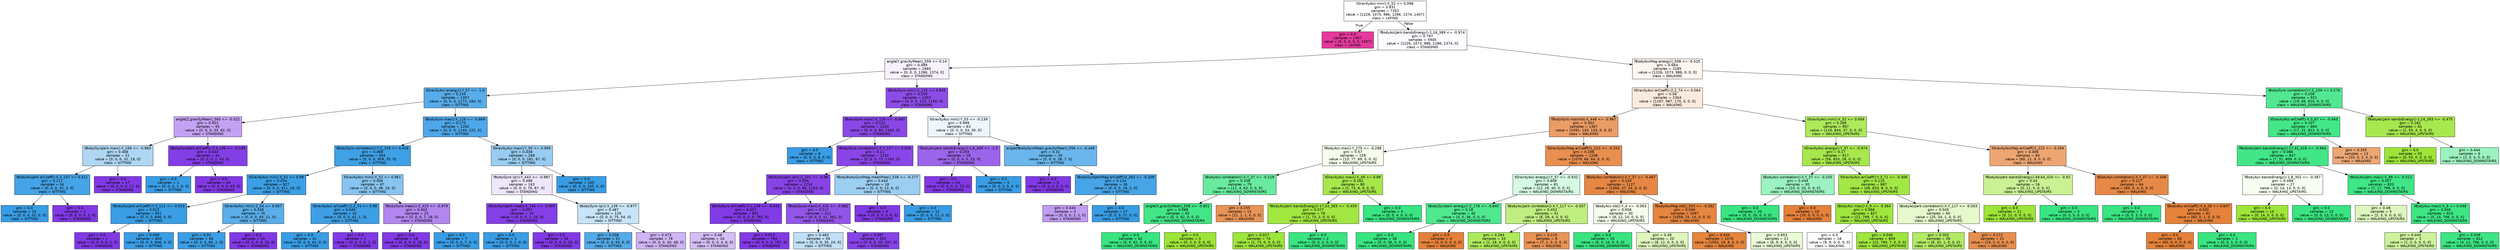 digraph Tree {
node [shape=box, style="filled", color="black", fontname="helvetica"] ;
edge [fontname="helvetica"] ;
0 [label="tGravityAcc-min()-X_52 <= 0.096\ngini = 0.831\nsamples = 7352\nvalue = [1226, 1073, 986, 1286, 1374, 1407]\nclass = LAYING", fillcolor="#fffefe"] ;
1 [label="gini = 0.0\nsamples = 1407\nvalue = [0, 0, 0, 0, 0, 1407]\nclass = LAYING", fillcolor="#e5399d"] ;
0 -> 1 [labeldistance=2.5, labelangle=45, headlabel="True"] ;
2 [label="fBodyAccJerk-bandsEnergy()-1,16_389 <= -0.974\ngini = 0.797\nsamples = 5945\nvalue = [1226, 1073, 986, 1286, 1374, 0]\nclass = STANDING", fillcolor="#fdfbff"] ;
0 -> 2 [labeldistance=2.5, labelangle=-45, headlabel="False"] ;
3 [label="angle(Y,gravityMean)_559 <= 0.14\ngini = 0.499\nsamples = 2660\nvalue = [0, 0, 0, 1286, 1374, 0]\nclass = STANDING", fillcolor="#f7f2fd"] ;
2 -> 3 ;
4 [label="tGravityAcc-energy()-Y_57 <= -1.0\ngini = 0.234\nsamples = 1357\nvalue = [0, 0, 0, 1173, 184, 0]\nclass = SITTING", fillcolor="#58ace9"] ;
3 -> 4 ;
5 [label="angle(Z,gravityMean)_560 <= -0.022\ngini = 0.453\nsamples = 95\nvalue = [0, 0, 0, 33, 62, 0]\nclass = STANDING", fillcolor="#c4a2f3"] ;
4 -> 5 ;
6 [label="tBodyGyroJerk-max()-X_169 <= -0.983\ngini = 0.468\nsamples = 51\nvalue = [0, 0, 0, 32, 19, 0]\nclass = SITTING", fillcolor="#afd7f4"] ;
5 -> 6 ;
7 [label="tBodyAccJerk-arCoeff()-X,3_107 <= 0.411\ngini = 0.111\nsamples = 34\nvalue = [0, 0, 0, 32, 2, 0]\nclass = SITTING", fillcolor="#45a3e7"] ;
6 -> 7 ;
8 [label="gini = 0.0\nsamples = 32\nvalue = [0, 0, 0, 32, 0, 0]\nclass = SITTING", fillcolor="#399de5"] ;
7 -> 8 ;
9 [label="gini = 0.0\nsamples = 2\nvalue = [0, 0, 0, 0, 2, 0]\nclass = STANDING", fillcolor="#8139e5"] ;
7 -> 9 ;
10 [label="gini = 0.0\nsamples = 17\nvalue = [0, 0, 0, 0, 17, 0]\nclass = STANDING", fillcolor="#8139e5"] ;
6 -> 10 ;
11 [label="tBodyGyroJerk-arCoeff()-Z,4_196 <= -0.249\ngini = 0.044\nsamples = 44\nvalue = [0, 0, 0, 1, 43, 0]\nclass = STANDING", fillcolor="#843ee6"] ;
5 -> 11 ;
12 [label="gini = 0.0\nsamples = 1\nvalue = [0, 0, 0, 1, 0, 0]\nclass = SITTING", fillcolor="#399de5"] ;
11 -> 12 ;
13 [label="gini = 0.0\nsamples = 43\nvalue = [0, 0, 0, 0, 43, 0]\nclass = STANDING", fillcolor="#8139e5"] ;
11 -> 13 ;
14 [label="tBodyGyro-max()-X_129 <= -0.869\ngini = 0.175\nsamples = 1262\nvalue = [0, 0, 0, 1140, 122, 0]\nclass = SITTING", fillcolor="#4ea7e8"] ;
4 -> 14 ;
15 [label="tBodyGyro-correlation()-Y,Z_159 <= 0.418\ngini = 0.068\nsamples = 994\nvalue = [0, 0, 0, 959, 35, 0]\nclass = SITTING", fillcolor="#40a1e6"] ;
14 -> 15 ;
16 [label="tGravityAcc-min()-X_52 <= 0.99\ngini = 0.034\nsamples = 927\nvalue = [0, 0, 0, 911, 16, 0]\nclass = SITTING", fillcolor="#3c9fe5"] ;
15 -> 16 ;
17 [label="tBodyAccJerk-arCoeff()-Y,3_111 <= -0.615\ngini = 0.012\nsamples = 851\nvalue = [0, 0, 0, 846, 5, 0]\nclass = SITTING", fillcolor="#3a9ee5"] ;
16 -> 17 ;
18 [label="gini = 0.0\nsamples = 1\nvalue = [0, 0, 0, 0, 1, 0]\nclass = STANDING", fillcolor="#8139e5"] ;
17 -> 18 ;
19 [label="gini = 0.009\nsamples = 850\nvalue = [0, 0, 0, 846, 4, 0]\nclass = SITTING", fillcolor="#3a9de5"] ;
17 -> 19 ;
20 [label="tGravityAcc-min()-Z_54 <= 0.067\ngini = 0.248\nsamples = 76\nvalue = [0, 0, 0, 65, 11, 0]\nclass = SITTING", fillcolor="#5baee9"] ;
16 -> 20 ;
21 [label="gini = 0.03\nsamples = 66\nvalue = [0, 0, 0, 65, 1, 0]\nclass = SITTING", fillcolor="#3c9fe5"] ;
20 -> 21 ;
22 [label="gini = 0.0\nsamples = 10\nvalue = [0, 0, 0, 0, 10, 0]\nclass = STANDING", fillcolor="#8139e5"] ;
20 -> 22 ;
23 [label="tGravityAcc-min()-X_52 <= 0.961\ngini = 0.406\nsamples = 67\nvalue = [0, 0, 0, 48, 19, 0]\nclass = SITTING", fillcolor="#87c4ef"] ;
15 -> 23 ;
24 [label="tGravityAcc-arCoeff()-Z,2_74 <= 0.98\ngini = 0.046\nsamples = 42\nvalue = [0, 0, 0, 41, 1, 0]\nclass = SITTING", fillcolor="#3e9fe6"] ;
23 -> 24 ;
25 [label="gini = 0.0\nsamples = 41\nvalue = [0, 0, 0, 41, 0, 0]\nclass = SITTING", fillcolor="#399de5"] ;
24 -> 25 ;
26 [label="gini = 0.0\nsamples = 1\nvalue = [0, 0, 0, 0, 1, 0]\nclass = STANDING", fillcolor="#8139e5"] ;
24 -> 26 ;
27 [label="fBodyGyro-mean()-Z_425 <= -0.979\ngini = 0.403\nsamples = 25\nvalue = [0, 0, 0, 7, 18, 0]\nclass = STANDING", fillcolor="#b286ef"] ;
23 -> 27 ;
28 [label="gini = 0.0\nsamples = 18\nvalue = [0, 0, 0, 0, 18, 0]\nclass = STANDING", fillcolor="#8139e5"] ;
27 -> 28 ;
29 [label="gini = 0.0\nsamples = 7\nvalue = [0, 0, 0, 7, 0, 0]\nclass = SITTING", fillcolor="#399de5"] ;
27 -> 29 ;
30 [label="tGravityAcc-max()-Y_50 <= 0.069\ngini = 0.438\nsamples = 268\nvalue = [0, 0, 0, 181, 87, 0]\nclass = SITTING", fillcolor="#98ccf1"] ;
14 -> 30 ;
31 [label="fBodyGyro-iqr()-Y_443 <= -0.987\ngini = 0.498\nsamples = 163\nvalue = [0, 0, 0, 76, 87, 0]\nclass = STANDING", fillcolor="#efe6fc"] ;
30 -> 31 ;
32 [label="tBodyGyroJerk-mad()-X_166 <= -0.993\ngini = 0.057\nsamples = 34\nvalue = [0, 0, 0, 1, 33, 0]\nclass = STANDING", fillcolor="#853fe6"] ;
31 -> 32 ;
33 [label="gini = 0.0\nsamples = 1\nvalue = [0, 0, 0, 1, 0, 0]\nclass = SITTING", fillcolor="#399de5"] ;
32 -> 33 ;
34 [label="gini = 0.0\nsamples = 33\nvalue = [0, 0, 0, 0, 33, 0]\nclass = STANDING", fillcolor="#8139e5"] ;
32 -> 34 ;
35 [label="tBodyGyro-iqr()-X_139 <= -0.977\ngini = 0.487\nsamples = 129\nvalue = [0, 0, 0, 75, 54, 0]\nclass = SITTING", fillcolor="#c8e4f8"] ;
31 -> 35 ;
36 [label="gini = 0.208\nsamples = 51\nvalue = [0, 0, 0, 45, 6, 0]\nclass = SITTING", fillcolor="#53aae8"] ;
35 -> 36 ;
37 [label="gini = 0.473\nsamples = 78\nvalue = [0, 0, 0, 30, 48, 0]\nclass = STANDING", fillcolor="#d0b5f5"] ;
35 -> 37 ;
38 [label="gini = 0.0\nsamples = 105\nvalue = [0, 0, 0, 105, 0, 0]\nclass = SITTING", fillcolor="#399de5"] ;
30 -> 38 ;
39 [label="tBodyGyro-min()-X_132 <= 0.845\ngini = 0.158\nsamples = 1303\nvalue = [0, 0, 0, 113, 1190, 0]\nclass = STANDING", fillcolor="#8d4ce7"] ;
3 -> 39 ;
40 [label="tBodyGyro-max()-X_129 <= -0.893\ngini = 0.121\nsamples = 1240\nvalue = [0, 0, 0, 80, 1160, 0]\nclass = STANDING", fillcolor="#8a47e7"] ;
39 -> 40 ;
41 [label="gini = 0.0\nsamples = 8\nvalue = [0, 0, 0, 8, 0, 0]\nclass = SITTING", fillcolor="#399de5"] ;
40 -> 41 ;
42 [label="tBodyGyro-correlation()-X,Y_157 <= 0.656\ngini = 0.11\nsamples = 1232\nvalue = [0, 0, 0, 72, 1160, 0]\nclass = STANDING", fillcolor="#8945e7"] ;
40 -> 42 ;
43 [label="tBodyAccJerk-iqr()-Z_101 <= -0.98\ngini = 0.094\nsamples = 1214\nvalue = [0, 0, 0, 60, 1154, 0]\nclass = STANDING", fillcolor="#8843e6"] ;
42 -> 43 ;
44 [label="tBodyGyro-arCoeff()-Y,1_149 <= -0.545\ngini = 0.022\nsamples = 802\nvalue = [0, 0, 0, 9, 793, 0]\nclass = STANDING", fillcolor="#823be5"] ;
43 -> 44 ;
45 [label="gini = 0.48\nsamples = 10\nvalue = [0, 0, 0, 4, 6, 0]\nclass = STANDING", fillcolor="#d5bdf6"] ;
44 -> 45 ;
46 [label="gini = 0.013\nsamples = 792\nvalue = [0, 0, 0, 5, 787, 0]\nclass = STANDING", fillcolor="#823ae5"] ;
44 -> 46 ;
47 [label="fBodyGyro-max()-X_432 <= -0.982\ngini = 0.217\nsamples = 412\nvalue = [0, 0, 0, 51, 361, 0]\nclass = STANDING", fillcolor="#9355e9"] ;
43 -> 47 ;
48 [label="gini = 0.483\nsamples = 59\nvalue = [0, 0, 0, 35, 24, 0]\nclass = SITTING", fillcolor="#c1e0f7"] ;
47 -> 48 ;
49 [label="gini = 0.087\nsamples = 353\nvalue = [0, 0, 0, 16, 337, 0]\nclass = STANDING", fillcolor="#8742e6"] ;
47 -> 49 ;
50 [label="fBodyBodyGyroMag-meanFreq()_538 <= -0.277\ngini = 0.444\nsamples = 18\nvalue = [0, 0, 0, 12, 6, 0]\nclass = SITTING", fillcolor="#9ccef2"] ;
42 -> 50 ;
51 [label="gini = 0.0\nsamples = 6\nvalue = [0, 0, 0, 0, 6, 0]\nclass = STANDING", fillcolor="#8139e5"] ;
50 -> 51 ;
52 [label="gini = 0.0\nsamples = 12\nvalue = [0, 0, 0, 12, 0, 0]\nclass = SITTING", fillcolor="#399de5"] ;
50 -> 52 ;
53 [label="tGravityAcc-min()-Y_53 <= -0.139\ngini = 0.499\nsamples = 63\nvalue = [0, 0, 0, 33, 30, 0]\nclass = SITTING", fillcolor="#edf6fd"] ;
39 -> 53 ;
54 [label="fBodyAccJerk-bandsEnergy()-1,8_409 <= -1.0\ngini = 0.293\nsamples = 28\nvalue = [0, 0, 0, 5, 23, 0]\nclass = STANDING", fillcolor="#9c64eb"] ;
53 -> 54 ;
55 [label="gini = 0.0\nsamples = 23\nvalue = [0, 0, 0, 0, 23, 0]\nclass = STANDING", fillcolor="#8139e5"] ;
54 -> 55 ;
56 [label="gini = 0.0\nsamples = 5\nvalue = [0, 0, 0, 5, 0, 0]\nclass = SITTING", fillcolor="#399de5"] ;
54 -> 56 ;
57 [label="angle(tBodyGyroMean,gravityMean)_556 <= -0.449\ngini = 0.32\nsamples = 35\nvalue = [0, 0, 0, 28, 7, 0]\nclass = SITTING", fillcolor="#6ab6ec"] ;
53 -> 57 ;
58 [label="gini = 0.0\nsamples = 5\nvalue = [0, 0, 0, 0, 5, 0]\nclass = STANDING", fillcolor="#8139e5"] ;
57 -> 58 ;
59 [label="tBodyGyroJerkMag-arCoeff()3_263 <= -0.209\ngini = 0.124\nsamples = 30\nvalue = [0, 0, 0, 28, 2, 0]\nclass = SITTING", fillcolor="#47a4e7"] ;
57 -> 59 ;
60 [label="gini = 0.444\nsamples = 3\nvalue = [0, 0, 0, 1, 2, 0]\nclass = STANDING", fillcolor="#c09cf2"] ;
59 -> 60 ;
61 [label="gini = 0.0\nsamples = 27\nvalue = [0, 0, 0, 27, 0, 0]\nclass = SITTING", fillcolor="#399de5"] ;
59 -> 61 ;
62 [label="fBodyAccMag-energy()_508 <= -0.525\ngini = 0.664\nsamples = 3285\nvalue = [1226, 1073, 986, 0, 0, 0]\nclass = WALKING", fillcolor="#fdf6f1"] ;
2 -> 62 ;
63 [label="tGravityAcc-arCoeff()-Z,2_74 <= 0.564\ngini = 0.56\nsamples = 2364\nvalue = [1207, 987, 170, 0, 0, 0]\nclass = WALKING", fillcolor="#fbebdf"] ;
62 -> 63 ;
64 [label="fBodyGyro-maxInds-X_448 <= -0.967\ngini = 0.343\nsamples = 1367\nvalue = [1091, 143, 133, 0, 0, 0]\nclass = WALKING", fillcolor="#eb9d66"] ;
63 -> 64 ;
65 [label="fBodyAcc-max()-Y_275 <= -0.298\ngini = 0.57\nsamples = 159\nvalue = [13, 77, 69, 0, 0, 0]\nclass = WALKING_UPSTAIRS", fillcolor="#f6fded"] ;
64 -> 65 ;
66 [label="tBodyAcc-correlation()-X,Y_37 <= -0.219\ngini = 0.338\nsamples = 79\nvalue = [12, 4, 63, 0, 0, 0]\nclass = WALKING_DOWNSTAIRS", fillcolor="#68eb9f"] ;
65 -> 66 ;
67 [label="angle(X,gravityMean)_558 <= -0.651\ngini = 0.088\nsamples = 65\nvalue = [0, 3, 62, 0, 0, 0]\nclass = WALKING_DOWNSTAIRS", fillcolor="#43e687"] ;
66 -> 67 ;
68 [label="gini = 0.0\nsamples = 62\nvalue = [0, 0, 62, 0, 0, 0]\nclass = WALKING_DOWNSTAIRS", fillcolor="#39e581"] ;
67 -> 68 ;
69 [label="gini = 0.0\nsamples = 3\nvalue = [0, 3, 0, 0, 0, 0]\nclass = WALKING_UPSTAIRS", fillcolor="#9de539"] ;
67 -> 69 ;
70 [label="gini = 0.255\nsamples = 14\nvalue = [12, 1, 1, 0, 0, 0]\nclass = WALKING", fillcolor="#e99457"] ;
66 -> 70 ;
71 [label="tGravityAcc-max()-X_49 <= 0.89\ngini = 0.162\nsamples = 80\nvalue = [1, 73, 6, 0, 0, 0]\nclass = WALKING_UPSTAIRS", fillcolor="#a6e74c"] ;
65 -> 71 ;
72 [label="fBodyAccJerk-bandsEnergy()-17,24_383 <= -0.459\ngini = 0.077\nsamples = 76\nvalue = [1, 73, 2, 0, 0, 0]\nclass = WALKING_UPSTAIRS", fillcolor="#a1e641"] ;
71 -> 72 ;
73 [label="gini = 0.027\nsamples = 74\nvalue = [1, 73, 0, 0, 0, 0]\nclass = WALKING_UPSTAIRS", fillcolor="#9ee53c"] ;
72 -> 73 ;
74 [label="gini = 0.0\nsamples = 2\nvalue = [0, 0, 2, 0, 0, 0]\nclass = WALKING_DOWNSTAIRS", fillcolor="#39e581"] ;
72 -> 74 ;
75 [label="gini = 0.0\nsamples = 4\nvalue = [0, 0, 4, 0, 0, 0]\nclass = WALKING_DOWNSTAIRS", fillcolor="#39e581"] ;
71 -> 75 ;
76 [label="tGravityAccMag-arCoeff()1_222 <= -0.343\ngini = 0.198\nsamples = 1208\nvalue = [1078, 66, 64, 0, 0, 0]\nclass = WALKING", fillcolor="#e88f50"] ;
64 -> 76 ;
77 [label="tGravityAcc-energy()-Y_57 <= -0.932\ngini = 0.606\nsamples = 81\nvalue = [12, 29, 40, 0, 0, 0]\nclass = WALKING_DOWNSTAIRS", fillcolor="#d5fae4"] ;
76 -> 77 ;
78 [label="tBodyGyroJerk-energy()-Z_178 <= -0.845\ngini = 0.18\nsamples = 40\nvalue = [4, 0, 36, 0, 0, 0]\nclass = WALKING_DOWNSTAIRS", fillcolor="#4fe88f"] ;
77 -> 78 ;
79 [label="gini = 0.0\nsamples = 36\nvalue = [0, 0, 36, 0, 0, 0]\nclass = WALKING_DOWNSTAIRS", fillcolor="#39e581"] ;
78 -> 79 ;
80 [label="gini = 0.0\nsamples = 4\nvalue = [4, 0, 0, 0, 0, 0]\nclass = WALKING", fillcolor="#e58139"] ;
78 -> 80 ;
81 [label="tBodyAccJerk-correlation()-X,Y_117 <= -0.007\ngini = 0.452\nsamples = 41\nvalue = [8, 29, 4, 0, 0, 0]\nclass = WALKING_UPSTAIRS", fillcolor="#c1ee81"] ;
77 -> 81 ;
82 [label="gini = 0.264\nsamples = 33\nvalue = [1, 28, 4, 0, 0, 0]\nclass = WALKING_UPSTAIRS", fillcolor="#aee95b"] ;
81 -> 82 ;
83 [label="gini = 0.219\nsamples = 8\nvalue = [7, 1, 0, 0, 0, 0]\nclass = WALKING", fillcolor="#e99355"] ;
81 -> 83 ;
84 [label="tBodyAcc-correlation()-X,Y_37 <= -0.467\ngini = 0.104\nsamples = 1127\nvalue = [1066, 37, 24, 0, 0, 0]\nclass = WALKING", fillcolor="#e68844"] ;
76 -> 84 ;
85 [label="tBodyAcc-std()-Y_4 <= -0.063\ngini = 0.658\nsamples = 30\nvalue = [8, 12, 10, 0, 0, 0]\nclass = WALKING_UPSTAIRS", fillcolor="#f5fceb"] ;
84 -> 85 ;
86 [label="gini = 0.0\nsamples = 10\nvalue = [0, 0, 10, 0, 0, 0]\nclass = WALKING_DOWNSTAIRS", fillcolor="#39e581"] ;
85 -> 86 ;
87 [label="gini = 0.48\nsamples = 20\nvalue = [8, 12, 0, 0, 0, 0]\nclass = WALKING_UPSTAIRS", fillcolor="#def6bd"] ;
85 -> 87 ;
88 [label="fBodyAccMag-std()_503 <= -0.262\ngini = 0.069\nsamples = 1097\nvalue = [1058, 25, 14, 0, 0, 0]\nclass = WALKING", fillcolor="#e68640"] ;
84 -> 88 ;
89 [label="gini = 0.044\nsamples = 1076\nvalue = [1052, 16, 8, 0, 0, 0]\nclass = WALKING", fillcolor="#e6843d"] ;
88 -> 89 ;
90 [label="gini = 0.653\nsamples = 21\nvalue = [6, 9, 6, 0, 0, 0]\nclass = WALKING_UPSTAIRS", fillcolor="#ebfad7"] ;
88 -> 90 ;
91 [label="tGravityAcc-min()-X_52 <= 0.956\ngini = 0.268\nsamples = 997\nvalue = [116, 844, 37, 0, 0, 0]\nclass = WALKING_UPSTAIRS", fillcolor="#aeea5b"] ;
63 -> 91 ;
92 [label="tGravityAcc-energy()-Y_57 <= -0.974\ngini = 0.17\nsamples = 917\nvalue = [56, 833, 28, 0, 0, 0]\nclass = WALKING_UPSTAIRS", fillcolor="#a7e84c"] ;
91 -> 92 ;
93 [label="tBodyAcc-correlation()-X,Y_37 <= -0.205\ngini = 0.444\nsamples = 30\nvalue = [10, 0, 20, 0, 0, 0]\nclass = WALKING_DOWNSTAIRS", fillcolor="#9cf2c0"] ;
92 -> 93 ;
94 [label="gini = 0.0\nsamples = 20\nvalue = [0, 0, 20, 0, 0, 0]\nclass = WALKING_DOWNSTAIRS", fillcolor="#39e581"] ;
93 -> 94 ;
95 [label="gini = 0.0\nsamples = 10\nvalue = [10, 0, 0, 0, 0, 0]\nclass = WALKING", fillcolor="#e58139"] ;
93 -> 95 ;
96 [label="tGravityAcc-arCoeff()-Y,3_71 <= -0.306\ngini = 0.115\nsamples = 887\nvalue = [46, 833, 8, 0, 0, 0]\nclass = WALKING_UPSTAIRS", fillcolor="#a3e746"] ;
92 -> 96 ;
97 [label="tBodyAcc-max()-X_9 <= -0.364\ngini = 0.066\nsamples = 827\nvalue = [21, 799, 7, 0, 0, 0]\nclass = WALKING_UPSTAIRS", fillcolor="#a0e640"] ;
96 -> 97 ;
98 [label="gini = 0.5\nsamples = 18\nvalue = [9, 9, 0, 0, 0, 0]\nclass = WALKING", fillcolor="#ffffff"] ;
97 -> 98 ;
99 [label="gini = 0.046\nsamples = 809\nvalue = [12, 790, 7, 0, 0, 0]\nclass = WALKING_UPSTAIRS", fillcolor="#9fe63e"] ;
97 -> 99 ;
100 [label="tBodyAccJerk-correlation()-X,Y_117 <= -0.003\ngini = 0.505\nsamples = 60\nvalue = [25, 34, 1, 0, 0, 0]\nclass = WALKING_UPSTAIRS", fillcolor="#e6f8cc"] ;
96 -> 100 ;
101 [label="gini = 0.302\nsamples = 39\nvalue = [6, 32, 1, 0, 0, 0]\nclass = WALKING_UPSTAIRS", fillcolor="#b2eb63"] ;
100 -> 101 ;
102 [label="gini = 0.172\nsamples = 21\nvalue = [19, 2, 0, 0, 0, 0]\nclass = WALKING", fillcolor="#e88e4e"] ;
100 -> 102 ;
103 [label="tGravityAccMag-arCoeff()1_222 <= -0.294\ngini = 0.406\nsamples = 80\nvalue = [60, 11, 9, 0, 0, 0]\nclass = WALKING", fillcolor="#eda672"] ;
91 -> 103 ;
104 [label="fBodyAccJerk-bandsEnergy()-49,64_420 <= -0.92\ngini = 0.43\nsamples = 16\nvalue = [0, 11, 5, 0, 0, 0]\nclass = WALKING_UPSTAIRS", fillcolor="#caf193"] ;
103 -> 104 ;
105 [label="gini = 0.0\nsamples = 11\nvalue = [0, 11, 0, 0, 0, 0]\nclass = WALKING_UPSTAIRS", fillcolor="#9de539"] ;
104 -> 105 ;
106 [label="gini = 0.0\nsamples = 5\nvalue = [0, 0, 5, 0, 0, 0]\nclass = WALKING_DOWNSTAIRS", fillcolor="#39e581"] ;
104 -> 106 ;
107 [label="tBodyAcc-correlation()-X,Y_37 <= -0.348\ngini = 0.117\nsamples = 64\nvalue = [60, 0, 4, 0, 0, 0]\nclass = WALKING", fillcolor="#e78946"] ;
103 -> 107 ;
108 [label="gini = 0.0\nsamples = 3\nvalue = [0, 0, 3, 0, 0, 0]\nclass = WALKING_DOWNSTAIRS", fillcolor="#39e581"] ;
107 -> 108 ;
109 [label="tBodyAcc-arCoeff()-X,4_28 <= 0.607\ngini = 0.032\nsamples = 61\nvalue = [60, 0, 1, 0, 0, 0]\nclass = WALKING", fillcolor="#e5833c"] ;
107 -> 109 ;
110 [label="gini = 0.0\nsamples = 60\nvalue = [60, 0, 0, 0, 0, 0]\nclass = WALKING", fillcolor="#e58139"] ;
109 -> 110 ;
111 [label="gini = 0.0\nsamples = 1\nvalue = [0, 0, 1, 0, 0, 0]\nclass = WALKING_DOWNSTAIRS", fillcolor="#39e581"] ;
109 -> 111 ;
112 [label="tBodyGyro-correlation()-Y,Z_159 <= 0.276\ngini = 0.206\nsamples = 921\nvalue = [19, 86, 816, 0, 0, 0]\nclass = WALKING_DOWNSTAIRS", fillcolor="#52e891"] ;
62 -> 112 ;
113 [label="tGravityAcc-arCoeff()-X,3_67 <= -0.445\ngini = 0.107\nsamples = 860\nvalue = [17, 31, 812, 0, 0, 0]\nclass = WALKING_DOWNSTAIRS", fillcolor="#44e788"] ;
112 -> 113 ;
114 [label="fBodyAccJerk-bandsEnergy()-17,32_418 <= -0.964\ngini = 0.086\nsamples = 847\nvalue = [7, 31, 809, 0, 0, 0]\nclass = WALKING_DOWNSTAIRS", fillcolor="#42e687"] ;
113 -> 114 ;
115 [label="fBodyAcc-bandsEnergy()-1,8_302 <= -0.387\ngini = 0.499\nsamples = 27\nvalue = [0, 14, 13, 0, 0, 0]\nclass = WALKING_UPSTAIRS", fillcolor="#f8fdf1"] ;
114 -> 115 ;
116 [label="gini = 0.0\nsamples = 14\nvalue = [0, 14, 0, 0, 0, 0]\nclass = WALKING_UPSTAIRS", fillcolor="#9de539"] ;
115 -> 116 ;
117 [label="gini = 0.0\nsamples = 13\nvalue = [0, 0, 13, 0, 0, 0]\nclass = WALKING_DOWNSTAIRS", fillcolor="#39e581"] ;
115 -> 117 ;
118 [label="tBodyAccJerk-max()-X_89 <= -0.512\ngini = 0.057\nsamples = 820\nvalue = [7, 17, 796, 0, 0, 0]\nclass = WALKING_DOWNSTAIRS", fillcolor="#3fe685"] ;
114 -> 118 ;
119 [label="gini = 0.48\nsamples = 5\nvalue = [2, 3, 0, 0, 0, 0]\nclass = WALKING_UPSTAIRS", fillcolor="#def6bd"] ;
118 -> 119 ;
120 [label="tBodyAcc-max()-X_9 <= 0.048\ngini = 0.046\nsamples = 815\nvalue = [5, 14, 796, 0, 0, 0]\nclass = WALKING_DOWNSTAIRS", fillcolor="#3ee684"] ;
118 -> 120 ;
121 [label="gini = 0.444\nsamples = 3\nvalue = [1, 2, 0, 0, 0, 0]\nclass = WALKING_UPSTAIRS", fillcolor="#cef29c"] ;
120 -> 121 ;
122 [label="gini = 0.039\nsamples = 812\nvalue = [4, 12, 796, 0, 0, 0]\nclass = WALKING_DOWNSTAIRS", fillcolor="#3de684"] ;
120 -> 122 ;
123 [label="gini = 0.355\nsamples = 13\nvalue = [10, 0, 3, 0, 0, 0]\nclass = WALKING", fillcolor="#eda774"] ;
113 -> 123 ;
124 [label="fBodyAccJerk-bandsEnergy()-1,24_393 <= -0.475\ngini = 0.182\nsamples = 61\nvalue = [2, 55, 4, 0, 0, 0]\nclass = WALKING_UPSTAIRS", fillcolor="#a7e84e"] ;
112 -> 124 ;
125 [label="gini = 0.0\nsamples = 55\nvalue = [0, 55, 0, 0, 0, 0]\nclass = WALKING_UPSTAIRS", fillcolor="#9de539"] ;
124 -> 125 ;
126 [label="gini = 0.444\nsamples = 6\nvalue = [2, 0, 4, 0, 0, 0]\nclass = WALKING_DOWNSTAIRS", fillcolor="#9cf2c0"] ;
124 -> 126 ;
}